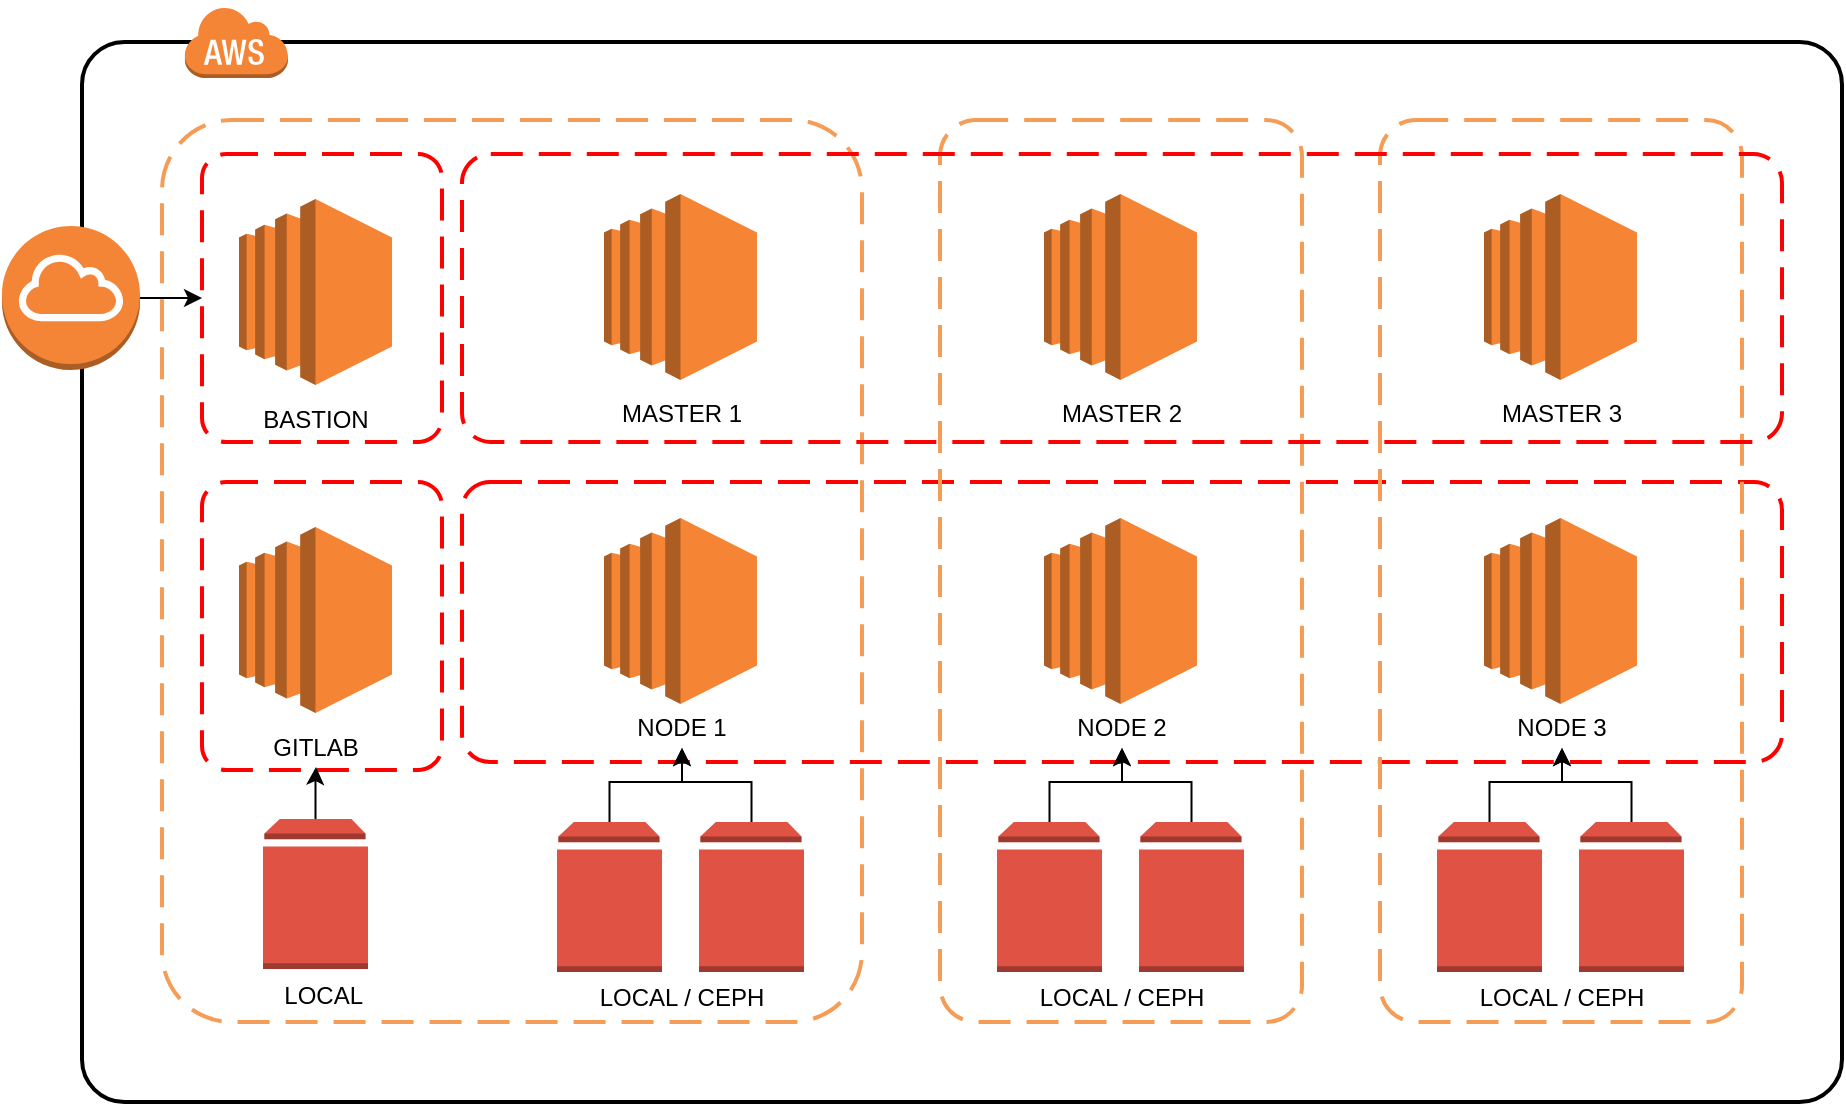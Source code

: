 <mxfile version="10.5.9" type="device"><diagram name="Page-1" id="75ae5057-2f1f-a65a-41a6-c58fb5237df7"><mxGraphModel dx="2174" dy="535" grid="1" gridSize="10" guides="1" tooltips="1" connect="1" arrows="1" fold="1" page="1" pageScale="1" pageWidth="1100" pageHeight="850" background="#ffffff" math="0" shadow="0"><root><mxCell id="0"/><mxCell id="1" parent="0"/><mxCell id="6d17579d09794128-4" value="" style="rounded=1;arcSize=4;dashed=0;strokeColor=#000000;fillColor=none;gradientColor=none;strokeWidth=2;shadow=0;comic=0;fontFamily=Verdana;fontSize=12;fontColor=#000000;html=1;" parent="1" vertex="1"><mxGeometry x="30" y="140" width="880" height="530" as="geometry"/></mxCell><mxCell id="Fe9dhzRyS5o0NiHLC2Pi-13" value="" style="rounded=1;arcSize=10;dashed=1;strokeColor=#F59D56;fillColor=none;gradientColor=none;dashPattern=8 4;strokeWidth=2;" vertex="1" parent="1"><mxGeometry x="70" y="179" width="350" height="451" as="geometry"/></mxCell><mxCell id="Fe9dhzRyS5o0NiHLC2Pi-31" value="" style="rounded=1;arcSize=10;dashed=1;strokeColor=#ff0000;fillColor=none;gradientColor=none;dashPattern=8 4;strokeWidth=2;" vertex="1" parent="1"><mxGeometry x="90" y="196" width="120" height="144" as="geometry"/></mxCell><mxCell id="Fe9dhzRyS5o0NiHLC2Pi-16" value="" style="rounded=1;arcSize=10;dashed=1;strokeColor=#ff0000;fillColor=none;gradientColor=none;dashPattern=8 4;strokeWidth=2;" vertex="1" parent="1"><mxGeometry x="220" y="360" width="660" height="140" as="geometry"/></mxCell><mxCell id="Fe9dhzRyS5o0NiHLC2Pi-15" value="" style="rounded=1;arcSize=10;dashed=1;strokeColor=#F59D56;fillColor=none;gradientColor=none;dashPattern=8 4;strokeWidth=2;" vertex="1" parent="1"><mxGeometry x="679" y="179" width="181" height="451" as="geometry"/></mxCell><mxCell id="Fe9dhzRyS5o0NiHLC2Pi-14" value="" style="rounded=1;arcSize=10;dashed=1;strokeColor=#F59D56;fillColor=none;gradientColor=none;dashPattern=8 4;strokeWidth=2;" vertex="1" parent="1"><mxGeometry x="459" y="179" width="181" height="451" as="geometry"/></mxCell><mxCell id="Fe9dhzRyS5o0NiHLC2Pi-17" value="" style="rounded=1;arcSize=10;dashed=1;strokeColor=#ff0000;fillColor=none;gradientColor=none;dashPattern=8 4;strokeWidth=2;" vertex="1" parent="1"><mxGeometry x="220" y="196" width="660" height="144" as="geometry"/></mxCell><mxCell id="6d17579d09794128-5" value="" style="dashed=0;html=1;shape=mxgraph.aws3.cloud;fillColor=#F58536;gradientColor=none;dashed=0;rounded=1;shadow=0;comic=0;strokeColor=#E6E6E6;strokeWidth=6;fontFamily=Verdana;fontSize=12;fontColor=#000000;" parent="1" vertex="1"><mxGeometry x="81" y="122" width="52" height="36" as="geometry"/></mxCell><mxCell id="Fe9dhzRyS5o0NiHLC2Pi-1" value="" style="outlineConnect=0;dashed=0;verticalLabelPosition=bottom;verticalAlign=top;align=center;html=1;shape=mxgraph.aws3.ec2;fillColor=#F58534;gradientColor=none;" vertex="1" parent="1"><mxGeometry x="291" y="216" width="76.5" height="93" as="geometry"/></mxCell><mxCell id="Fe9dhzRyS5o0NiHLC2Pi-2" value="" style="outlineConnect=0;dashed=0;verticalLabelPosition=bottom;verticalAlign=top;align=center;html=1;shape=mxgraph.aws3.ec2;fillColor=#F58534;gradientColor=none;" vertex="1" parent="1"><mxGeometry x="511" y="216" width="76.5" height="93" as="geometry"/></mxCell><mxCell id="Fe9dhzRyS5o0NiHLC2Pi-3" value="" style="outlineConnect=0;dashed=0;verticalLabelPosition=bottom;verticalAlign=top;align=center;html=1;shape=mxgraph.aws3.ec2;fillColor=#F58534;gradientColor=none;" vertex="1" parent="1"><mxGeometry x="731" y="216" width="76.5" height="93" as="geometry"/></mxCell><mxCell id="Fe9dhzRyS5o0NiHLC2Pi-37" style="edgeStyle=orthogonalEdgeStyle;rounded=0;orthogonalLoop=1;jettySize=auto;html=1;entryX=0.5;entryY=1;entryDx=0;entryDy=0;" edge="1" parent="1" source="Fe9dhzRyS5o0NiHLC2Pi-4" target="Fe9dhzRyS5o0NiHLC2Pi-23"><mxGeometry relative="1" as="geometry"/></mxCell><mxCell id="Fe9dhzRyS5o0NiHLC2Pi-4" value="" style="outlineConnect=0;dashed=0;verticalLabelPosition=bottom;verticalAlign=top;align=center;html=1;shape=mxgraph.aws3.volume;fillColor=#E05243;gradientColor=none;" vertex="1" parent="1"><mxGeometry x="267.5" y="530" width="52.5" height="75" as="geometry"/></mxCell><mxCell id="Fe9dhzRyS5o0NiHLC2Pi-38" style="edgeStyle=orthogonalEdgeStyle;rounded=0;orthogonalLoop=1;jettySize=auto;html=1;entryX=0.5;entryY=1;entryDx=0;entryDy=0;" edge="1" parent="1" source="Fe9dhzRyS5o0NiHLC2Pi-5" target="Fe9dhzRyS5o0NiHLC2Pi-23"><mxGeometry relative="1" as="geometry"/></mxCell><mxCell id="Fe9dhzRyS5o0NiHLC2Pi-5" value="" style="outlineConnect=0;dashed=0;verticalLabelPosition=bottom;verticalAlign=top;align=center;html=1;shape=mxgraph.aws3.volume;fillColor=#E05243;gradientColor=none;" vertex="1" parent="1"><mxGeometry x="338.5" y="530" width="52.5" height="75" as="geometry"/></mxCell><mxCell id="Fe9dhzRyS5o0NiHLC2Pi-39" style="edgeStyle=orthogonalEdgeStyle;rounded=0;orthogonalLoop=1;jettySize=auto;html=1;entryX=0.5;entryY=1;entryDx=0;entryDy=0;" edge="1" parent="1" source="Fe9dhzRyS5o0NiHLC2Pi-6" target="Fe9dhzRyS5o0NiHLC2Pi-24"><mxGeometry relative="1" as="geometry"/></mxCell><mxCell id="Fe9dhzRyS5o0NiHLC2Pi-6" value="" style="outlineConnect=0;dashed=0;verticalLabelPosition=bottom;verticalAlign=top;align=center;html=1;shape=mxgraph.aws3.volume;fillColor=#E05243;gradientColor=none;" vertex="1" parent="1"><mxGeometry x="487.5" y="530" width="52.5" height="75" as="geometry"/></mxCell><mxCell id="Fe9dhzRyS5o0NiHLC2Pi-41" style="edgeStyle=orthogonalEdgeStyle;rounded=0;orthogonalLoop=1;jettySize=auto;html=1;entryX=0.5;entryY=1;entryDx=0;entryDy=0;" edge="1" parent="1" source="Fe9dhzRyS5o0NiHLC2Pi-7" target="Fe9dhzRyS5o0NiHLC2Pi-24"><mxGeometry relative="1" as="geometry"/></mxCell><mxCell id="Fe9dhzRyS5o0NiHLC2Pi-7" value="" style="outlineConnect=0;dashed=0;verticalLabelPosition=bottom;verticalAlign=top;align=center;html=1;shape=mxgraph.aws3.volume;fillColor=#E05243;gradientColor=none;" vertex="1" parent="1"><mxGeometry x="558.5" y="530" width="52.5" height="75" as="geometry"/></mxCell><mxCell id="Fe9dhzRyS5o0NiHLC2Pi-42" style="edgeStyle=orthogonalEdgeStyle;rounded=0;orthogonalLoop=1;jettySize=auto;html=1;entryX=0.5;entryY=1;entryDx=0;entryDy=0;" edge="1" parent="1" source="Fe9dhzRyS5o0NiHLC2Pi-8" target="Fe9dhzRyS5o0NiHLC2Pi-25"><mxGeometry relative="1" as="geometry"/></mxCell><mxCell id="Fe9dhzRyS5o0NiHLC2Pi-8" value="" style="outlineConnect=0;dashed=0;verticalLabelPosition=bottom;verticalAlign=top;align=center;html=1;shape=mxgraph.aws3.volume;fillColor=#E05243;gradientColor=none;" vertex="1" parent="1"><mxGeometry x="707.5" y="530" width="52.5" height="75" as="geometry"/></mxCell><mxCell id="Fe9dhzRyS5o0NiHLC2Pi-43" style="edgeStyle=orthogonalEdgeStyle;rounded=0;orthogonalLoop=1;jettySize=auto;html=1;entryX=0.5;entryY=1;entryDx=0;entryDy=0;" edge="1" parent="1" source="Fe9dhzRyS5o0NiHLC2Pi-9" target="Fe9dhzRyS5o0NiHLC2Pi-25"><mxGeometry relative="1" as="geometry"/></mxCell><mxCell id="Fe9dhzRyS5o0NiHLC2Pi-9" value="" style="outlineConnect=0;dashed=0;verticalLabelPosition=bottom;verticalAlign=top;align=center;html=1;shape=mxgraph.aws3.volume;fillColor=#E05243;gradientColor=none;" vertex="1" parent="1"><mxGeometry x="778.5" y="530" width="52.5" height="75" as="geometry"/></mxCell><mxCell id="Fe9dhzRyS5o0NiHLC2Pi-10" value="" style="outlineConnect=0;dashed=0;verticalLabelPosition=bottom;verticalAlign=top;align=center;html=1;shape=mxgraph.aws3.ec2;fillColor=#F58534;gradientColor=none;" vertex="1" parent="1"><mxGeometry x="291" y="378" width="76.5" height="93" as="geometry"/></mxCell><mxCell id="Fe9dhzRyS5o0NiHLC2Pi-11" value="" style="outlineConnect=0;dashed=0;verticalLabelPosition=bottom;verticalAlign=top;align=center;html=1;shape=mxgraph.aws3.ec2;fillColor=#F58534;gradientColor=none;" vertex="1" parent="1"><mxGeometry x="511" y="378" width="76.5" height="93" as="geometry"/></mxCell><mxCell id="Fe9dhzRyS5o0NiHLC2Pi-12" value="" style="outlineConnect=0;dashed=0;verticalLabelPosition=bottom;verticalAlign=top;align=center;html=1;shape=mxgraph.aws3.ec2;fillColor=#F58534;gradientColor=none;" vertex="1" parent="1"><mxGeometry x="731" y="378" width="76.5" height="93" as="geometry"/></mxCell><mxCell id="Fe9dhzRyS5o0NiHLC2Pi-19" value="MASTER 1" style="text;html=1;strokeColor=none;fillColor=none;align=center;verticalAlign=middle;whiteSpace=wrap;rounded=0;" vertex="1" parent="1"><mxGeometry x="289.5" y="316" width="80" height="20" as="geometry"/></mxCell><mxCell id="Fe9dhzRyS5o0NiHLC2Pi-20" value="MASTER 2" style="text;html=1;strokeColor=none;fillColor=none;align=center;verticalAlign=middle;whiteSpace=wrap;rounded=0;" vertex="1" parent="1"><mxGeometry x="509.5" y="316" width="80" height="20" as="geometry"/></mxCell><mxCell id="Fe9dhzRyS5o0NiHLC2Pi-21" value="MASTER 3&lt;br&gt;" style="text;html=1;strokeColor=none;fillColor=none;align=center;verticalAlign=middle;whiteSpace=wrap;rounded=0;" vertex="1" parent="1"><mxGeometry x="729.5" y="316" width="80" height="20" as="geometry"/></mxCell><mxCell id="Fe9dhzRyS5o0NiHLC2Pi-23" value="NODE 1" style="text;html=1;strokeColor=none;fillColor=none;align=center;verticalAlign=middle;whiteSpace=wrap;rounded=0;" vertex="1" parent="1"><mxGeometry x="290" y="473" width="80" height="20" as="geometry"/></mxCell><mxCell id="Fe9dhzRyS5o0NiHLC2Pi-24" value="NODE 2" style="text;html=1;strokeColor=none;fillColor=none;align=center;verticalAlign=middle;whiteSpace=wrap;rounded=0;" vertex="1" parent="1"><mxGeometry x="510" y="473" width="80" height="20" as="geometry"/></mxCell><mxCell id="Fe9dhzRyS5o0NiHLC2Pi-25" value="NODE 3&lt;br&gt;" style="text;html=1;strokeColor=none;fillColor=none;align=center;verticalAlign=middle;whiteSpace=wrap;rounded=0;" vertex="1" parent="1"><mxGeometry x="730" y="473" width="80" height="20" as="geometry"/></mxCell><mxCell id="Fe9dhzRyS5o0NiHLC2Pi-26" value="LOCAL / CEPH" style="text;html=1;strokeColor=none;fillColor=none;align=center;verticalAlign=middle;whiteSpace=wrap;rounded=0;" vertex="1" parent="1"><mxGeometry x="280" y="606" width="100" height="23" as="geometry"/></mxCell><mxCell id="Fe9dhzRyS5o0NiHLC2Pi-27" value="LOCAL / CEPH" style="text;html=1;strokeColor=none;fillColor=none;align=center;verticalAlign=middle;whiteSpace=wrap;rounded=0;" vertex="1" parent="1"><mxGeometry x="500" y="606" width="100" height="23" as="geometry"/></mxCell><mxCell id="Fe9dhzRyS5o0NiHLC2Pi-28" value="LOCAL / CEPH" style="text;html=1;strokeColor=none;fillColor=none;align=center;verticalAlign=middle;whiteSpace=wrap;rounded=0;" vertex="1" parent="1"><mxGeometry x="720" y="606" width="100" height="23" as="geometry"/></mxCell><mxCell id="Fe9dhzRyS5o0NiHLC2Pi-29" value="" style="outlineConnect=0;dashed=0;verticalLabelPosition=bottom;verticalAlign=top;align=center;html=1;shape=mxgraph.aws3.ec2;fillColor=#F58534;gradientColor=none;" vertex="1" parent="1"><mxGeometry x="108.5" y="218.5" width="76.5" height="93" as="geometry"/></mxCell><mxCell id="Fe9dhzRyS5o0NiHLC2Pi-30" value="BASTION" style="text;html=1;strokeColor=none;fillColor=none;align=center;verticalAlign=middle;whiteSpace=wrap;rounded=0;" vertex="1" parent="1"><mxGeometry x="107" y="318.5" width="80" height="20" as="geometry"/></mxCell><mxCell id="Fe9dhzRyS5o0NiHLC2Pi-32" value="" style="rounded=1;arcSize=10;dashed=1;strokeColor=#ff0000;fillColor=none;gradientColor=none;dashPattern=8 4;strokeWidth=2;" vertex="1" parent="1"><mxGeometry x="90" y="360" width="120" height="144" as="geometry"/></mxCell><mxCell id="Fe9dhzRyS5o0NiHLC2Pi-33" value="" style="outlineConnect=0;dashed=0;verticalLabelPosition=bottom;verticalAlign=top;align=center;html=1;shape=mxgraph.aws3.ec2;fillColor=#F58534;gradientColor=none;" vertex="1" parent="1"><mxGeometry x="108.5" y="382.5" width="76.5" height="93" as="geometry"/></mxCell><mxCell id="Fe9dhzRyS5o0NiHLC2Pi-34" value="GITLAB" style="text;html=1;strokeColor=none;fillColor=none;align=center;verticalAlign=middle;whiteSpace=wrap;rounded=0;" vertex="1" parent="1"><mxGeometry x="107" y="482.5" width="80" height="20" as="geometry"/></mxCell><mxCell id="Fe9dhzRyS5o0NiHLC2Pi-44" style="edgeStyle=orthogonalEdgeStyle;rounded=0;orthogonalLoop=1;jettySize=auto;html=1;entryX=0.5;entryY=1;entryDx=0;entryDy=0;" edge="1" parent="1" source="Fe9dhzRyS5o0NiHLC2Pi-35" target="Fe9dhzRyS5o0NiHLC2Pi-34"><mxGeometry relative="1" as="geometry"/></mxCell><mxCell id="Fe9dhzRyS5o0NiHLC2Pi-35" value="" style="outlineConnect=0;dashed=0;verticalLabelPosition=bottom;verticalAlign=top;align=center;html=1;shape=mxgraph.aws3.volume;fillColor=#E05243;gradientColor=none;" vertex="1" parent="1"><mxGeometry x="120.5" y="528.5" width="52.5" height="75" as="geometry"/></mxCell><mxCell id="Fe9dhzRyS5o0NiHLC2Pi-36" value="LOCAL&amp;nbsp;" style="text;html=1;strokeColor=none;fillColor=none;align=center;verticalAlign=middle;whiteSpace=wrap;rounded=0;" vertex="1" parent="1"><mxGeometry x="133" y="605" width="39" height="23" as="geometry"/></mxCell><mxCell id="Fe9dhzRyS5o0NiHLC2Pi-46" style="edgeStyle=orthogonalEdgeStyle;rounded=0;orthogonalLoop=1;jettySize=auto;html=1;entryX=0;entryY=0.5;entryDx=0;entryDy=0;" edge="1" parent="1" source="Fe9dhzRyS5o0NiHLC2Pi-45" target="Fe9dhzRyS5o0NiHLC2Pi-31"><mxGeometry relative="1" as="geometry"/></mxCell><mxCell id="Fe9dhzRyS5o0NiHLC2Pi-45" value="" style="outlineConnect=0;dashed=0;verticalLabelPosition=bottom;verticalAlign=top;align=center;html=1;shape=mxgraph.aws3.internet_gateway;fillColor=#F58536;gradientColor=none;" vertex="1" parent="1"><mxGeometry x="-10" y="232" width="69" height="72" as="geometry"/></mxCell></root></mxGraphModel></diagram></mxfile>
